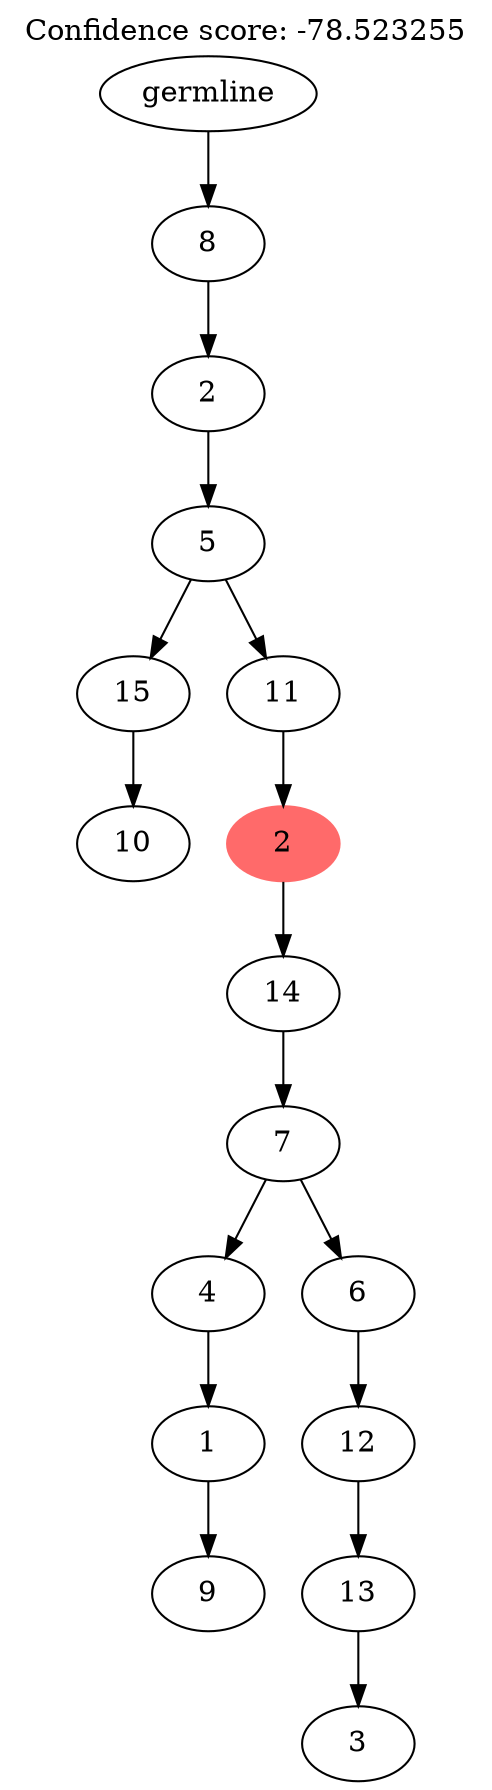 digraph g {
	"15" -> "16";
	"16" [label="10"];
	"13" -> "14";
	"14" [label="9"];
	"12" -> "13";
	"13" [label="1"];
	"10" -> "11";
	"11" [label="3"];
	"9" -> "10";
	"10" [label="13"];
	"8" -> "9";
	"9" [label="12"];
	"7" -> "8";
	"8" [label="6"];
	"7" -> "12";
	"12" [label="4"];
	"6" -> "7";
	"7" [label="7"];
	"5" -> "6";
	"6" [label="14"];
	"4" -> "5";
	"5" [color=indianred1, style=filled, label="2"];
	"3" -> "4";
	"4" [label="11"];
	"3" -> "15";
	"15" [label="15"];
	"2" -> "3";
	"3" [label="5"];
	"1" -> "2";
	"2" [label="2"];
	"0" -> "1";
	"1" [label="8"];
	"0" [label="germline"];
	labelloc="t";
	label="Confidence score: -78.523255";
}
